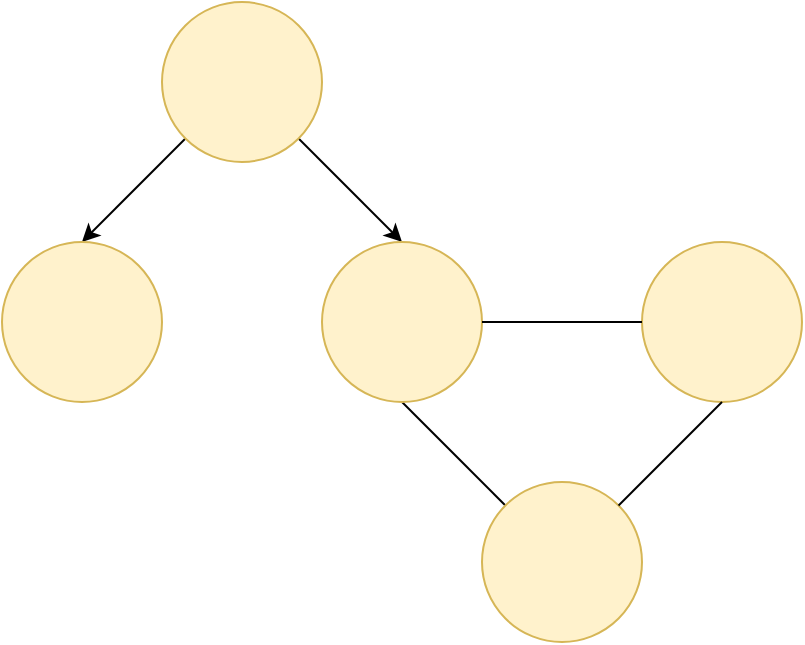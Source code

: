 <mxfile version="27.1.6">
  <diagram name="第 1 页" id="M9wf-NWYRkRceTTIueCp">
    <mxGraphModel dx="1042" dy="527" grid="1" gridSize="10" guides="1" tooltips="1" connect="1" arrows="1" fold="1" page="1" pageScale="1" pageWidth="827" pageHeight="1169" math="0" shadow="0">
      <root>
        <mxCell id="0" />
        <mxCell id="1" parent="0" />
        <mxCell id="6zaQFR3rbP5jXSdS-Hx2-3" style="rounded=0;orthogonalLoop=1;jettySize=auto;html=1;exitX=0;exitY=1;exitDx=0;exitDy=0;entryX=0.5;entryY=0;entryDx=0;entryDy=0;" edge="1" parent="1" source="6zaQFR3rbP5jXSdS-Hx2-1" target="6zaQFR3rbP5jXSdS-Hx2-2">
          <mxGeometry relative="1" as="geometry" />
        </mxCell>
        <mxCell id="6zaQFR3rbP5jXSdS-Hx2-5" style="rounded=0;orthogonalLoop=1;jettySize=auto;html=1;exitX=1;exitY=1;exitDx=0;exitDy=0;entryX=0.5;entryY=0;entryDx=0;entryDy=0;" edge="1" parent="1" source="6zaQFR3rbP5jXSdS-Hx2-1" target="6zaQFR3rbP5jXSdS-Hx2-4">
          <mxGeometry relative="1" as="geometry" />
        </mxCell>
        <mxCell id="6zaQFR3rbP5jXSdS-Hx2-1" value="" style="ellipse;whiteSpace=wrap;html=1;aspect=fixed;fillColor=#fff2cc;strokeColor=#d6b656;" vertex="1" parent="1">
          <mxGeometry x="320" y="40" width="80" height="80" as="geometry" />
        </mxCell>
        <mxCell id="6zaQFR3rbP5jXSdS-Hx2-2" value="" style="ellipse;whiteSpace=wrap;html=1;aspect=fixed;fillColor=#fff2cc;strokeColor=#d6b656;" vertex="1" parent="1">
          <mxGeometry x="240" y="160" width="80" height="80" as="geometry" />
        </mxCell>
        <mxCell id="6zaQFR3rbP5jXSdS-Hx2-8" style="rounded=0;orthogonalLoop=1;jettySize=auto;html=1;exitX=0.5;exitY=1;exitDx=0;exitDy=0;entryX=0;entryY=0;entryDx=0;entryDy=0;endArrow=none;startFill=0;" edge="1" parent="1" source="6zaQFR3rbP5jXSdS-Hx2-4" target="6zaQFR3rbP5jXSdS-Hx2-7">
          <mxGeometry relative="1" as="geometry" />
        </mxCell>
        <mxCell id="6zaQFR3rbP5jXSdS-Hx2-4" value="" style="ellipse;whiteSpace=wrap;html=1;aspect=fixed;fillColor=#fff2cc;strokeColor=#d6b656;" vertex="1" parent="1">
          <mxGeometry x="400" y="160" width="80" height="80" as="geometry" />
        </mxCell>
        <mxCell id="6zaQFR3rbP5jXSdS-Hx2-6" value="" style="ellipse;whiteSpace=wrap;html=1;aspect=fixed;fillColor=#fff2cc;strokeColor=#d6b656;" vertex="1" parent="1">
          <mxGeometry x="560" y="160" width="80" height="80" as="geometry" />
        </mxCell>
        <mxCell id="6zaQFR3rbP5jXSdS-Hx2-7" value="" style="ellipse;whiteSpace=wrap;html=1;aspect=fixed;fillColor=#fff2cc;strokeColor=#d6b656;" vertex="1" parent="1">
          <mxGeometry x="480" y="280" width="80" height="80" as="geometry" />
        </mxCell>
        <mxCell id="6zaQFR3rbP5jXSdS-Hx2-10" style="rounded=0;orthogonalLoop=1;jettySize=auto;html=1;exitX=1;exitY=0.5;exitDx=0;exitDy=0;entryX=0;entryY=0.5;entryDx=0;entryDy=0;endArrow=none;startFill=0;" edge="1" parent="1" source="6zaQFR3rbP5jXSdS-Hx2-4" target="6zaQFR3rbP5jXSdS-Hx2-6">
          <mxGeometry relative="1" as="geometry">
            <mxPoint x="510" y="330" as="sourcePoint" />
            <mxPoint x="470" y="370" as="targetPoint" />
          </mxGeometry>
        </mxCell>
        <mxCell id="6zaQFR3rbP5jXSdS-Hx2-12" style="rounded=0;orthogonalLoop=1;jettySize=auto;html=1;entryX=1;entryY=0;entryDx=0;entryDy=0;endArrow=none;startFill=0;exitX=0.5;exitY=1;exitDx=0;exitDy=0;" edge="1" parent="1" source="6zaQFR3rbP5jXSdS-Hx2-6" target="6zaQFR3rbP5jXSdS-Hx2-7">
          <mxGeometry relative="1" as="geometry">
            <mxPoint x="510" y="350" as="sourcePoint" />
            <mxPoint x="470" y="390" as="targetPoint" />
          </mxGeometry>
        </mxCell>
      </root>
    </mxGraphModel>
  </diagram>
</mxfile>
